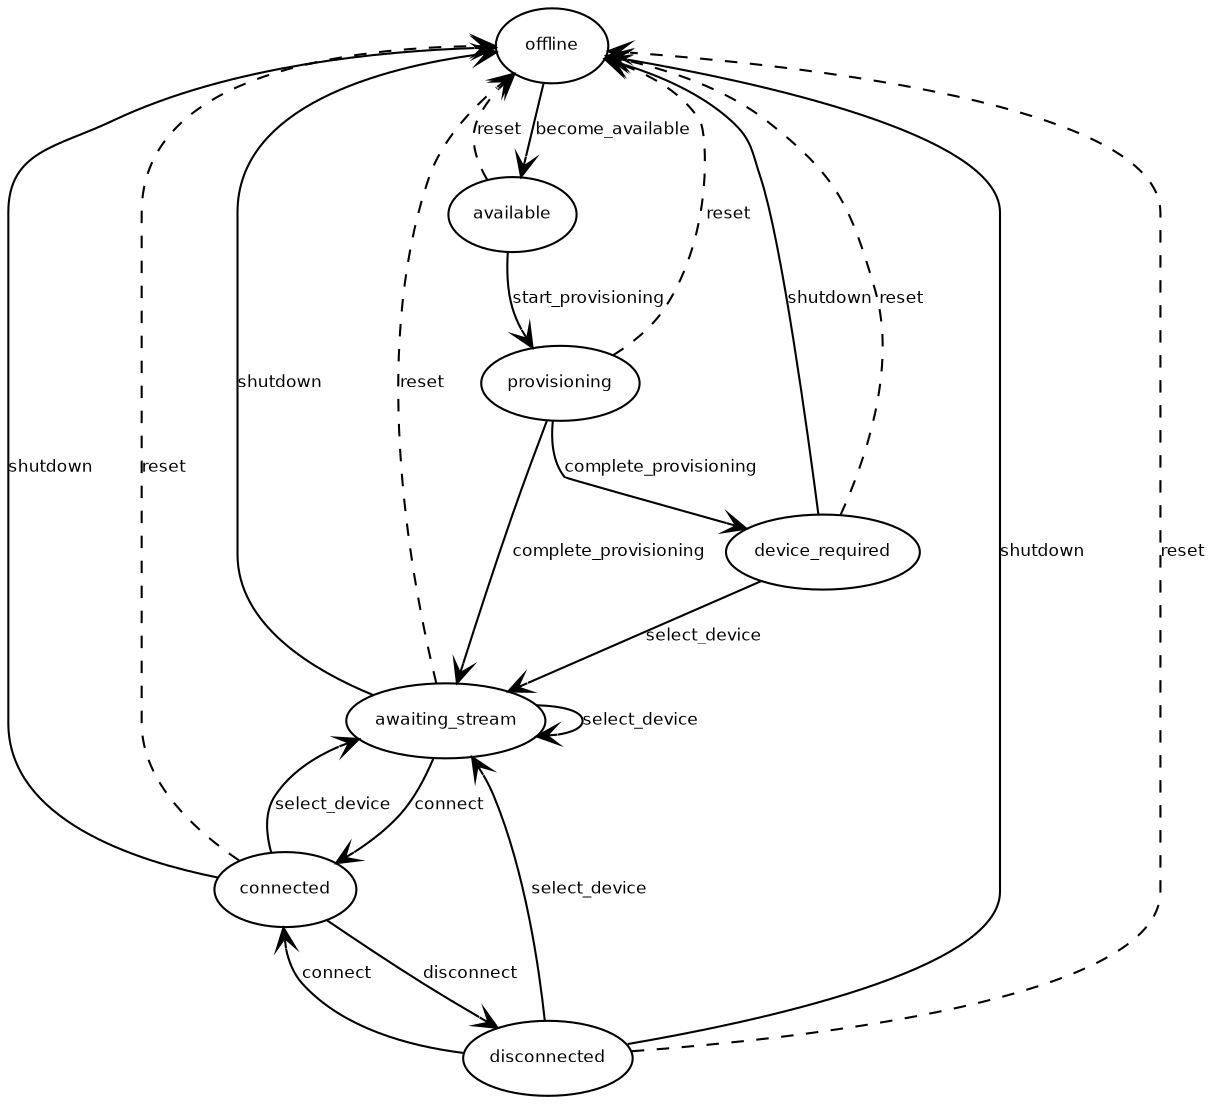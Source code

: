 digraph G {

  // basic settings

  fontname = "Bitstream Vera Sans"
  fontsize = 8

  edge [
    fontname = "Bitstream Vera Sans"
    fontsize = 8
  ]

  node [
    fontname = "Bitstream Vera Sans"
    fontsize = 8
  ]


  // normal transitions

  edge [
    arrowtail = "none"
    arrowhead = "open"
  ]

  node [
    shape = "oval"
  ]

  offline -> available [label="become_available"]
  available -> provisioning [label="start_provisioning"]

  // complete_provisioning!
  provisioning -> awaiting_stream [label="complete_provisioning"]
  provisioning -> device_required [label="complete_provisioning"]

  device_required -> awaiting_stream [label="select_device"]

  // connect!
  awaiting_stream -> connected [label="connect"]
  disconnected -> connected [label="connect"]

  connected -> disconnected [label="disconnect"]

  // shutdown!
  device_required -> offline [label="shutdown"]
  awaiting_stream -> offline [label="shutdown"]
  connected -> offline [label="shutdown"]
  disconnected -> offline [label="shutdown"]

  // reset!
  available -> offline [label="reset" style=dashed]
  provisioning -> offline [label="reset" style=dashed]
  device_required -> offline [label="reset" style=dashed]
  awaiting_stream -> offline [label="reset" style=dashed]
  connected -> offline [label="reset" style=dashed]
  disconnected -> offline [label="reset" style=dashed]

  // select_device!
  awaiting_stream -> awaiting_stream [label="select_device"]
  connected -> awaiting_stream [label="select_device"]
  disconnected -> awaiting_stream [label="select_device"]

}
